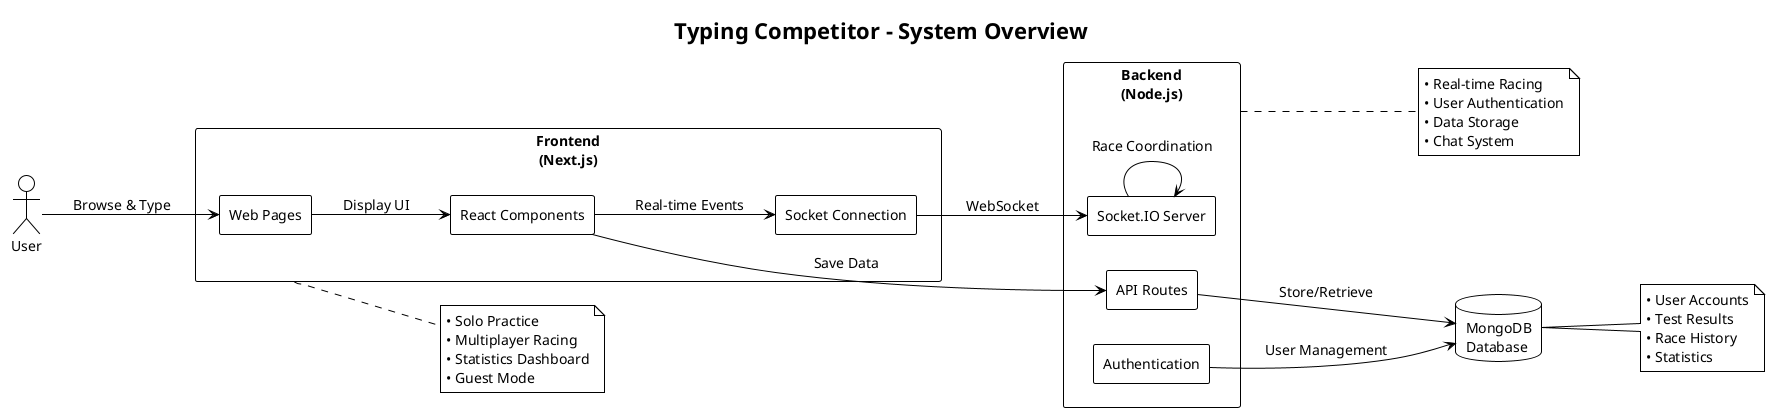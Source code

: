 @startuml Simple Architecture

title Typing Competitor - System Overview

!theme plain
skinparam backgroundColor white
skinparam defaultFontSize 14

left to right direction

' User
actor User

' Frontend
rectangle "Frontend\n(Next.js)" as Frontend {
  rectangle "Web Pages" as Pages
  rectangle "React Components" as Components
  rectangle "Socket Connection" as Socket
}

' Backend
rectangle "Backend\n(Node.js)" as Backend {
  rectangle "API Routes" as API
  rectangle "Socket.IO Server" as SocketServer
  rectangle "Authentication" as Auth
}

' Database
database "MongoDB\nDatabase" as DB

' Connections
User --> Pages : Browse & Type
Pages --> Components : Display UI
Components --> Socket : Real-time Events
Socket --> SocketServer : WebSocket
Components --> API : Save Data
API --> DB : Store/Retrieve
Auth --> DB : User Management
SocketServer --> SocketServer : Race Coordination

note right of Frontend
  • Solo Practice
  • Multiplayer Racing
  • Statistics Dashboard
  • Guest Mode
end note

note right of Backend
  • Real-time Racing
  • User Authentication
  • Data Storage
  • Chat System
end note

note right of DB
  • User Accounts
  • Test Results
  • Race History
  • Statistics
end note

@enduml
